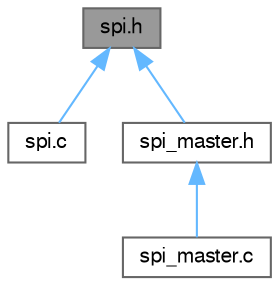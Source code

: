 digraph "spi.h"
{
 // LATEX_PDF_SIZE
  bgcolor="transparent";
  edge [fontname=FreeSans,fontsize=10,labelfontname=FreeSans,labelfontsize=10];
  node [fontname=FreeSans,fontsize=10,shape=box,height=0.2,width=0.4];
  Node1 [label="spi.h",height=0.2,width=0.4,color="gray40", fillcolor="grey60", style="filled", fontcolor="black",tooltip="Serial Peripheral Interface (SPI) driver for SAM."];
  Node1 -> Node2 [dir="back",color="steelblue1",style="solid"];
  Node2 [label="spi.c",height=0.2,width=0.4,color="grey40", fillcolor="white", style="filled",URL="$spi_8c.html",tooltip="Serial Peripheral Interface (SPI) driver for SAM."];
  Node1 -> Node3 [dir="back",color="steelblue1",style="solid"];
  Node3 [label="spi_master.h",height=0.2,width=0.4,color="grey40", fillcolor="white", style="filled",URL="$sam__spi_2spi__master_8h.html",tooltip="SPI master common service for SAM."];
  Node3 -> Node4 [dir="back",color="steelblue1",style="solid"];
  Node4 [label="spi_master.c",height=0.2,width=0.4,color="grey40", fillcolor="white", style="filled",URL="$spi__master_8c.html",tooltip="SPI master common service for SAM."];
}
